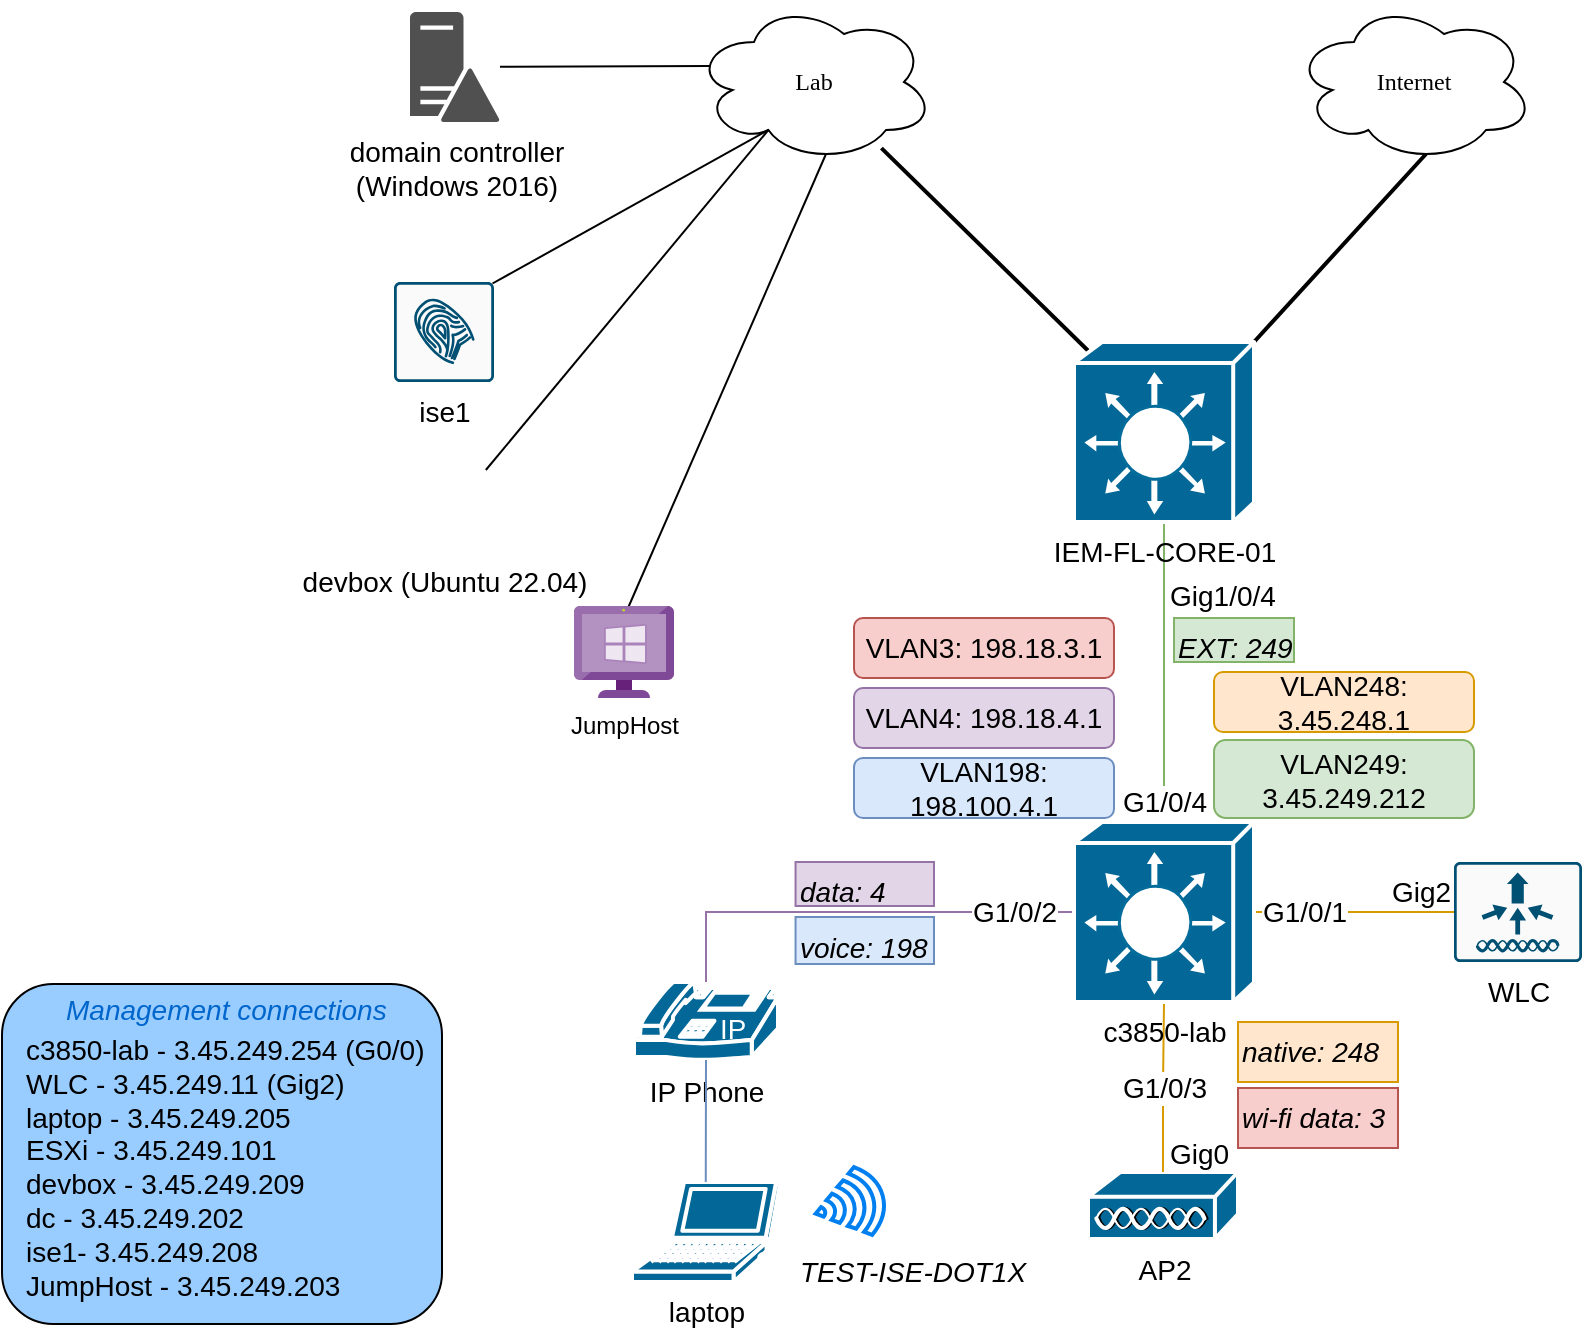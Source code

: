 <mxfile version="20.0.4" type="github">
  <diagram name="Page-1" id="c37626ed-c26b-45fb-9056-f9ebc6bb27b6">
    <mxGraphModel dx="1292" dy="680" grid="1" gridSize="10" guides="1" tooltips="1" connect="1" arrows="1" fold="1" page="1" pageScale="1" pageWidth="1100" pageHeight="850" background="none" math="0" shadow="0">
      <root>
        <mxCell id="0" />
        <mxCell id="1" parent="0" />
        <mxCell id="1c7a67bf8fd3230f-61" style="edgeStyle=none;html=1;labelBackgroundColor=none;startFill=0;endArrow=none;endFill=0;strokeWidth=2;fontFamily=Verdana;fontSize=12;exitX=0.55;exitY=0.95;exitDx=0;exitDy=0;exitPerimeter=0;entryX=1;entryY=0;entryDx=0;entryDy=0;entryPerimeter=0;" parent="1" source="fIpslHjeC98yv0ntgD_M-5" target="fIpslHjeC98yv0ntgD_M-1" edge="1">
          <mxGeometry relative="1" as="geometry">
            <mxPoint x="970.0" y="881.137" as="targetPoint" />
          </mxGeometry>
        </mxCell>
        <mxCell id="1c7a67bf8fd3230f-62" style="edgeStyle=none;html=1;labelBackgroundColor=none;startFill=0;endArrow=none;endFill=0;strokeWidth=2;fontFamily=Verdana;fontSize=12;entryX=0.08;entryY=0.05;entryDx=0;entryDy=0;entryPerimeter=0;" parent="1" source="1c7a67bf8fd3230f-13" target="fIpslHjeC98yv0ntgD_M-1" edge="1">
          <mxGeometry relative="1" as="geometry">
            <mxPoint x="1258" y="890.007" as="targetPoint" />
          </mxGeometry>
        </mxCell>
        <mxCell id="fIpslHjeC98yv0ntgD_M-32" style="rounded=0;orthogonalLoop=1;jettySize=auto;html=1;exitX=0.07;exitY=0.4;exitDx=0;exitDy=0;exitPerimeter=0;fontSize=14;endArrow=none;endFill=0;" parent="1" source="1c7a67bf8fd3230f-13" target="fIpslHjeC98yv0ntgD_M-27" edge="1">
          <mxGeometry relative="1" as="geometry" />
        </mxCell>
        <mxCell id="6axadsAs_ZItvVHvqGPq-3" style="rounded=0;orthogonalLoop=1;jettySize=auto;html=1;exitX=0.55;exitY=0.95;exitDx=0;exitDy=0;exitPerimeter=0;entryX=0.54;entryY=0.022;entryDx=0;entryDy=0;entryPerimeter=0;endArrow=none;endFill=0;" edge="1" parent="1" source="1c7a67bf8fd3230f-13" target="6axadsAs_ZItvVHvqGPq-2">
          <mxGeometry relative="1" as="geometry" />
        </mxCell>
        <mxCell id="1c7a67bf8fd3230f-13" value="Lab" style="ellipse;shape=cloud;whiteSpace=wrap;html=1;rounded=0;shadow=0;comic=0;strokeWidth=1;fontFamily=Verdana;fontSize=12;" parent="1" vertex="1">
          <mxGeometry x="490" y="140" width="120" height="80" as="geometry" />
        </mxCell>
        <mxCell id="fIpslHjeC98yv0ntgD_M-4" value="G1/0/4" style="edgeStyle=orthogonalEdgeStyle;rounded=0;orthogonalLoop=1;jettySize=auto;html=1;exitX=0.5;exitY=1;exitDx=0;exitDy=0;exitPerimeter=0;fontSize=14;endArrow=none;endFill=0;fillColor=#d5e8d4;strokeColor=#82b366;" parent="1" source="fIpslHjeC98yv0ntgD_M-1" target="fIpslHjeC98yv0ntgD_M-2" edge="1">
          <mxGeometry x="0.867" relative="1" as="geometry">
            <mxPoint as="offset" />
          </mxGeometry>
        </mxCell>
        <mxCell id="fIpslHjeC98yv0ntgD_M-1" value="&lt;font style=&quot;font-size: 14px;&quot;&gt;IEM-FL-CORE-01&lt;/font&gt;" style="shape=mxgraph.cisco.switches.layer_3_switch;sketch=0;html=1;pointerEvents=1;dashed=0;fillColor=#036897;strokeColor=#ffffff;strokeWidth=2;verticalLabelPosition=bottom;verticalAlign=top;align=center;outlineConnect=0;" parent="1" vertex="1">
          <mxGeometry x="680" y="310" width="90" height="90" as="geometry" />
        </mxCell>
        <mxCell id="fIpslHjeC98yv0ntgD_M-5" value="Internet" style="ellipse;shape=cloud;whiteSpace=wrap;html=1;rounded=0;shadow=0;comic=0;strokeWidth=1;fontFamily=Verdana;fontSize=12;" parent="1" vertex="1">
          <mxGeometry x="790" y="140" width="120" height="80" as="geometry" />
        </mxCell>
        <mxCell id="fIpslHjeC98yv0ntgD_M-9" value="G1/0/2" style="edgeStyle=orthogonalEdgeStyle;rounded=0;orthogonalLoop=1;jettySize=auto;html=1;exitX=0.5;exitY=0;exitDx=0;exitDy=0;exitPerimeter=0;entryX=0;entryY=0.5;entryDx=0;entryDy=0;entryPerimeter=0;fontSize=14;endArrow=none;endFill=0;startArrow=none;fillColor=#e1d5e7;strokeColor=#9673a6;" parent="1" source="fIpslHjeC98yv0ntgD_M-8" target="fIpslHjeC98yv0ntgD_M-2" edge="1">
          <mxGeometry x="0.726" relative="1" as="geometry">
            <mxPoint as="offset" />
          </mxGeometry>
        </mxCell>
        <mxCell id="fIpslHjeC98yv0ntgD_M-7" value="laptop" style="shape=mxgraph.cisco.computers_and_peripherals.laptop;sketch=0;html=1;pointerEvents=1;dashed=0;fillColor=#036897;strokeColor=#ffffff;strokeWidth=2;verticalLabelPosition=bottom;verticalAlign=top;align=center;outlineConnect=0;fontSize=14;" parent="1" vertex="1">
          <mxGeometry x="459" y="730" width="73.77" height="50" as="geometry" />
        </mxCell>
        <mxCell id="fIpslHjeC98yv0ntgD_M-8" value="IP Phone" style="shape=mxgraph.cisco.modems_and_phones.ip_phone;sketch=0;html=1;pointerEvents=1;dashed=0;fillColor=#036897;strokeColor=#ffffff;strokeWidth=2;verticalLabelPosition=bottom;verticalAlign=top;align=center;outlineConnect=0;fontSize=14;" parent="1" vertex="1">
          <mxGeometry x="460" y="630" width="72" height="40" as="geometry" />
        </mxCell>
        <mxCell id="fIpslHjeC98yv0ntgD_M-10" value="" style="edgeStyle=orthogonalEdgeStyle;rounded=0;orthogonalLoop=1;jettySize=auto;html=1;exitX=0.5;exitY=0;exitDx=0;exitDy=0;exitPerimeter=0;entryX=0.5;entryY=0.975;entryDx=0;entryDy=0;entryPerimeter=0;fontSize=14;endArrow=none;endFill=0;fillColor=#dae8fc;strokeColor=#6c8ebf;" parent="1" source="fIpslHjeC98yv0ntgD_M-7" target="fIpslHjeC98yv0ntgD_M-8" edge="1">
          <mxGeometry relative="1" as="geometry">
            <mxPoint x="496.885" y="730" as="sourcePoint" />
            <mxPoint x="680" y="595" as="targetPoint" />
            <Array as="points">
              <mxPoint x="496" y="720" />
              <mxPoint x="496" y="720" />
            </Array>
          </mxGeometry>
        </mxCell>
        <mxCell id="fIpslHjeC98yv0ntgD_M-11" value="WLC" style="sketch=0;points=[[0.015,0.015,0],[0.985,0.015,0],[0.985,0.985,0],[0.015,0.985,0],[0.25,0,0],[0.5,0,0],[0.75,0,0],[1,0.25,0],[1,0.5,0],[1,0.75,0],[0.75,1,0],[0.5,1,0],[0.25,1,0],[0,0.75,0],[0,0.5,0],[0,0.25,0]];verticalLabelPosition=bottom;html=1;verticalAlign=top;aspect=fixed;align=center;pointerEvents=1;shape=mxgraph.cisco19.rect;prIcon=wireless_lan_controller;fillColor=#FAFAFA;strokeColor=#005073;fontSize=14;" parent="1" vertex="1">
          <mxGeometry x="870" y="570" width="64" height="50" as="geometry" />
        </mxCell>
        <mxCell id="fIpslHjeC98yv0ntgD_M-12" value="AP2" style="shape=mxgraph.cisco.misc.access_point;html=1;pointerEvents=1;dashed=0;fillColor=#036897;strokeColor=#ffffff;strokeWidth=2;verticalLabelPosition=bottom;verticalAlign=top;align=center;outlineConnect=0;fontSize=14;" parent="1" vertex="1">
          <mxGeometry x="687" y="725" width="75" height="34" as="geometry" />
        </mxCell>
        <mxCell id="fIpslHjeC98yv0ntgD_M-14" value="" style="html=1;verticalLabelPosition=bottom;align=center;labelBackgroundColor=#ffffff;verticalAlign=top;strokeWidth=2;strokeColor=#0080F0;shadow=0;dashed=0;shape=mxgraph.ios7.icons.wifi;pointerEvents=1;fontSize=14;rotation=75;" parent="1" vertex="1">
          <mxGeometry x="550" y="724" width="35.17" height="34.71" as="geometry" />
        </mxCell>
        <mxCell id="fIpslHjeC98yv0ntgD_M-15" value="G1/0/1" style="edgeStyle=orthogonalEdgeStyle;rounded=0;orthogonalLoop=1;jettySize=auto;html=1;exitX=0;exitY=0.5;exitDx=0;exitDy=0;exitPerimeter=0;fontSize=14;endArrow=none;endFill=0;fillColor=#ffe6cc;strokeColor=#d79b00;" parent="1" source="fIpslHjeC98yv0ntgD_M-11" edge="1">
          <mxGeometry x="0.5" relative="1" as="geometry">
            <mxPoint x="824" y="595" as="sourcePoint" />
            <mxPoint x="770" y="595" as="targetPoint" />
            <mxPoint as="offset" />
          </mxGeometry>
        </mxCell>
        <mxCell id="fIpslHjeC98yv0ntgD_M-18" value="G1/0/3" style="edgeStyle=orthogonalEdgeStyle;rounded=0;orthogonalLoop=1;jettySize=auto;html=1;entryX=0.5;entryY=1;entryDx=0;entryDy=0;entryPerimeter=0;fontSize=14;endArrow=none;endFill=0;startArrow=none;fillColor=#ffe6cc;strokeColor=#d79b00;" parent="1" source="fIpslHjeC98yv0ntgD_M-12" target="fIpslHjeC98yv0ntgD_M-2" edge="1">
          <mxGeometry x="0.006" relative="1" as="geometry">
            <mxPoint x="506" y="640" as="sourcePoint" />
            <mxPoint x="690" y="605" as="targetPoint" />
            <mxPoint as="offset" />
          </mxGeometry>
        </mxCell>
        <mxCell id="fIpslHjeC98yv0ntgD_M-21" value="&lt;div&gt;native: 248&lt;br&gt;&lt;/div&gt;" style="text;whiteSpace=wrap;html=1;fontSize=14;fontStyle=2;fillColor=#ffe6cc;strokeColor=#d79b00;" parent="1" vertex="1">
          <mxGeometry x="762" y="650" width="80" height="30" as="geometry" />
        </mxCell>
        <mxCell id="fIpslHjeC98yv0ntgD_M-22" value="TEST-ISE-DOT1X" style="text;whiteSpace=wrap;html=1;fontSize=14;fontStyle=2" parent="1" vertex="1">
          <mxGeometry x="541" y="759.71" width="120" height="20" as="geometry" />
        </mxCell>
        <mxCell id="fIpslHjeC98yv0ntgD_M-33" style="rounded=0;orthogonalLoop=1;jettySize=auto;html=1;exitX=0.985;exitY=0.015;exitDx=0;exitDy=0;exitPerimeter=0;entryX=0.31;entryY=0.8;entryDx=0;entryDy=0;entryPerimeter=0;fontSize=14;endArrow=none;endFill=0;" parent="1" source="fIpslHjeC98yv0ntgD_M-25" target="1c7a67bf8fd3230f-13" edge="1">
          <mxGeometry relative="1" as="geometry" />
        </mxCell>
        <mxCell id="fIpslHjeC98yv0ntgD_M-25" value="ise1" style="sketch=0;points=[[0.015,0.015,0],[0.985,0.015,0],[0.985,0.985,0],[0.015,0.985,0],[0.25,0,0],[0.5,0,0],[0.75,0,0],[1,0.25,0],[1,0.5,0],[1,0.75,0],[0.75,1,0],[0.5,1,0],[0.25,1,0],[0,0.75,0],[0,0.5,0],[0,0.25,0]];verticalLabelPosition=bottom;html=1;verticalAlign=top;aspect=fixed;align=center;pointerEvents=1;shape=mxgraph.cisco19.rect;prIcon=ise;fillColor=#FAFAFA;strokeColor=#005073;fontSize=14;" parent="1" vertex="1">
          <mxGeometry x="340" y="280" width="50" height="50" as="geometry" />
        </mxCell>
        <mxCell id="fIpslHjeC98yv0ntgD_M-27" value="&lt;div&gt;domain controller &lt;br&gt;&lt;/div&gt;&lt;div&gt;(Windows 2016)&lt;/div&gt;" style="sketch=0;pointerEvents=1;shadow=0;dashed=0;html=1;strokeColor=none;fillColor=#505050;labelPosition=center;verticalLabelPosition=bottom;verticalAlign=top;outlineConnect=0;align=center;shape=mxgraph.office.servers.domain_controller;fontSize=14;" parent="1" vertex="1">
          <mxGeometry x="348" y="145" width="45" height="55" as="geometry" />
        </mxCell>
        <mxCell id="fIpslHjeC98yv0ntgD_M-34" style="rounded=0;orthogonalLoop=1;jettySize=auto;html=1;exitX=0.965;exitY=0.089;exitDx=0;exitDy=0;fontSize=14;endArrow=none;endFill=0;exitPerimeter=0;entryX=0.31;entryY=0.8;entryDx=0;entryDy=0;entryPerimeter=0;" parent="1" source="fIpslHjeC98yv0ntgD_M-30" target="1c7a67bf8fd3230f-13" edge="1">
          <mxGeometry relative="1" as="geometry" />
        </mxCell>
        <mxCell id="fIpslHjeC98yv0ntgD_M-30" value="devbox (Ubuntu 22.04)" style="shape=image;html=1;verticalAlign=top;verticalLabelPosition=bottom;labelBackgroundColor=#ffffff;imageAspect=0;aspect=fixed;image=https://cdn0.iconfinder.com/data/icons/logos-brands/24/logo_brand_brands_logos_ubuntu-128.png;fontSize=14;" parent="1" vertex="1">
          <mxGeometry x="342.5" y="370" width="45" height="45" as="geometry" />
        </mxCell>
        <mxCell id="fIpslHjeC98yv0ntgD_M-35" value="Gig2" style="text;whiteSpace=wrap;html=1;fontSize=14;fontStyle=0" parent="1" vertex="1">
          <mxGeometry x="837" y="570" width="30" height="20" as="geometry" />
        </mxCell>
        <mxCell id="fIpslHjeC98yv0ntgD_M-36" value="Gig0" style="text;whiteSpace=wrap;html=1;fontSize=14;fontStyle=0" parent="1" vertex="1">
          <mxGeometry x="726" y="701" width="30" height="20" as="geometry" />
        </mxCell>
        <mxCell id="fIpslHjeC98yv0ntgD_M-2" value="&lt;font style=&quot;font-size: 14px;&quot;&gt;c3850-lab&lt;/font&gt;" style="shape=mxgraph.cisco.switches.layer_3_switch;sketch=0;html=1;pointerEvents=1;dashed=0;fillColor=#036897;strokeColor=#ffffff;strokeWidth=2;verticalLabelPosition=bottom;verticalAlign=top;align=center;outlineConnect=0;" parent="1" vertex="1">
          <mxGeometry x="680" y="550" width="90" height="90" as="geometry" />
        </mxCell>
        <mxCell id="fIpslHjeC98yv0ntgD_M-37" value="Gig1/0/4" style="text;whiteSpace=wrap;html=1;fontSize=14;fontStyle=0" parent="1" vertex="1">
          <mxGeometry x="726" y="422" width="30" height="20" as="geometry" />
        </mxCell>
        <mxCell id="fIpslHjeC98yv0ntgD_M-39" value="" style="group" parent="1" vertex="1" connectable="0">
          <mxGeometry x="144" y="631" width="250" height="170" as="geometry" />
        </mxCell>
        <mxCell id="fIpslHjeC98yv0ntgD_M-38" value="" style="rounded=1;whiteSpace=wrap;html=1;fontSize=14;fillColor=#99CCFF;" parent="fIpslHjeC98yv0ntgD_M-39" vertex="1">
          <mxGeometry width="220" height="170" as="geometry" />
        </mxCell>
        <mxCell id="fIpslHjeC98yv0ntgD_M-24" value="&lt;div&gt;&lt;font style=&quot;font-size: 14px;&quot;&gt;c3850-lab - &lt;/font&gt;3.45.249.254 (G0/0)&lt;br&gt;&lt;/div&gt;&lt;div&gt;WLC - 3.45.249.11 (Gig2)&lt;/div&gt;&lt;div&gt;laptop - 3.45.249.205&lt;/div&gt;&lt;div&gt;ESXi - 3.45.249.101&lt;/div&gt;&lt;div&gt;devbox - 3.45.249.209&lt;/div&gt;&lt;div&gt;dc - 3.45.249.202&lt;/div&gt;&lt;div&gt;ise1- 3.45.249.208&lt;/div&gt;&lt;div&gt;JumpHost - 3.45.249.203&lt;br&gt;&lt;/div&gt;&lt;div&gt;&lt;br&gt;&lt;/div&gt;" style="text;whiteSpace=wrap;html=1;fontSize=14;" parent="fIpslHjeC98yv0ntgD_M-39" vertex="1">
          <mxGeometry x="10" y="17.733" width="240" height="45.333" as="geometry" />
        </mxCell>
        <mxCell id="6axadsAs_ZItvVHvqGPq-4" value="&lt;font color=&quot;#0066CC&quot;&gt;Management connections&lt;/font&gt;" style="text;whiteSpace=wrap;html=1;fontSize=14;fontStyle=2" vertex="1" parent="fIpslHjeC98yv0ntgD_M-39">
          <mxGeometry x="30" y="-2.39" width="190" height="21.25" as="geometry" />
        </mxCell>
        <mxCell id="fIpslHjeC98yv0ntgD_M-42" value="VLAN248: 3.45.248.1" style="rounded=1;whiteSpace=wrap;html=1;fontSize=14;fillColor=#ffe6cc;strokeColor=#d79b00;" parent="1" vertex="1">
          <mxGeometry x="750" y="475" width="130" height="30" as="geometry" />
        </mxCell>
        <mxCell id="fIpslHjeC98yv0ntgD_M-45" value="VLAN249: 3.45.249.212" style="rounded=1;whiteSpace=wrap;html=1;fontSize=14;fillColor=#d5e8d4;strokeColor=#82b366;" parent="1" vertex="1">
          <mxGeometry x="750" y="509" width="130" height="39" as="geometry" />
        </mxCell>
        <mxCell id="fIpslHjeC98yv0ntgD_M-46" value="VLAN4: 198.18.4.1" style="rounded=1;whiteSpace=wrap;html=1;fontSize=14;fillColor=#e1d5e7;strokeColor=#9673a6;" parent="1" vertex="1">
          <mxGeometry x="570" y="483" width="130" height="30" as="geometry" />
        </mxCell>
        <mxCell id="fIpslHjeC98yv0ntgD_M-47" value="VLAN198: 198.100.4.1" style="rounded=1;whiteSpace=wrap;html=1;fontSize=14;fillColor=#dae8fc;strokeColor=#6c8ebf;" parent="1" vertex="1">
          <mxGeometry x="570" y="518" width="130" height="30" as="geometry" />
        </mxCell>
        <mxCell id="fIpslHjeC98yv0ntgD_M-48" value="VLAN3: 198.18.3.1" style="rounded=1;whiteSpace=wrap;html=1;fontSize=14;fillColor=#f8cecc;strokeColor=#b85450;" parent="1" vertex="1">
          <mxGeometry x="570" y="448" width="130" height="30" as="geometry" />
        </mxCell>
        <mxCell id="fIpslHjeC98yv0ntgD_M-50" value="wi-fi data: 3" style="text;whiteSpace=wrap;html=1;fontSize=14;fontStyle=2;fillColor=#f8cecc;strokeColor=#b85450;" parent="1" vertex="1">
          <mxGeometry x="762" y="683" width="80" height="30" as="geometry" />
        </mxCell>
        <mxCell id="fIpslHjeC98yv0ntgD_M-53" value="&lt;div&gt;data: 4&lt;br&gt;&lt;/div&gt;" style="text;whiteSpace=wrap;html=1;fontSize=14;fontStyle=2;fillColor=#e1d5e7;strokeColor=#9673a6;" parent="1" vertex="1">
          <mxGeometry x="540.77" y="570" width="69.23" height="22" as="geometry" />
        </mxCell>
        <mxCell id="fIpslHjeC98yv0ntgD_M-54" value="voice: 198" style="text;whiteSpace=wrap;html=1;fontSize=14;fontStyle=2;fillColor=#dae8fc;strokeColor=#6c8ebf;" parent="1" vertex="1">
          <mxGeometry x="540.77" y="597.5" width="69.23" height="23.5" as="geometry" />
        </mxCell>
        <mxCell id="fIpslHjeC98yv0ntgD_M-55" value="&lt;div&gt;EXT: 249&lt;br&gt;&lt;/div&gt;" style="text;whiteSpace=wrap;html=1;fontSize=14;fontStyle=2;fillColor=#d5e8d4;strokeColor=#82b366;" parent="1" vertex="1">
          <mxGeometry x="730" y="448" width="60" height="22" as="geometry" />
        </mxCell>
        <mxCell id="6axadsAs_ZItvVHvqGPq-2" value="JumpHost" style="sketch=0;aspect=fixed;html=1;points=[];align=center;image;fontSize=12;image=img/lib/mscae/VM_Windows_Non_Azure.svg;" vertex="1" parent="1">
          <mxGeometry x="430" y="442" width="50" height="46" as="geometry" />
        </mxCell>
      </root>
    </mxGraphModel>
  </diagram>
</mxfile>
